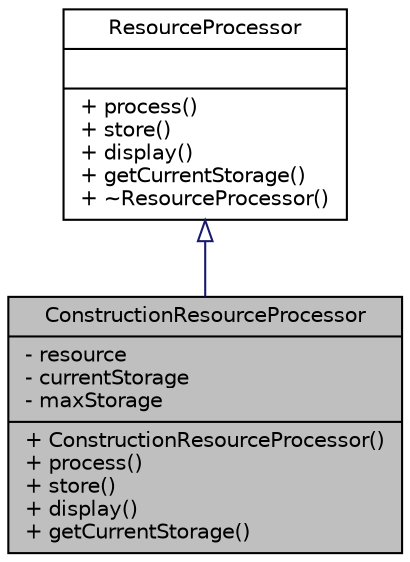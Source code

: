 digraph "ConstructionResourceProcessor"
{
 // LATEX_PDF_SIZE
  edge [fontname="Helvetica",fontsize="10",labelfontname="Helvetica",labelfontsize="10"];
  node [fontname="Helvetica",fontsize="10",shape=record];
  Node1 [label="{ConstructionResourceProcessor\n|- resource\l- currentStorage\l- maxStorage\l|+ ConstructionResourceProcessor()\l+ process()\l+ store()\l+ display()\l+ getCurrentStorage()\l}",height=0.2,width=0.4,color="black", fillcolor="grey75", style="filled", fontcolor="black",tooltip="Manages the processing and storage of construction resources within the game."];
  Node2 -> Node1 [dir="back",color="midnightblue",fontsize="10",style="solid",arrowtail="onormal",fontname="Helvetica"];
  Node2 [label="{ResourceProcessor\n||+ process()\l+ store()\l+ display()\l+ getCurrentStorage()\l+ ~ResourceProcessor()\l}",height=0.2,width=0.4,color="black", fillcolor="white", style="filled",URL="$classResourceProcessor.html",tooltip="Abstract base class for processing and managing resources."];
}
